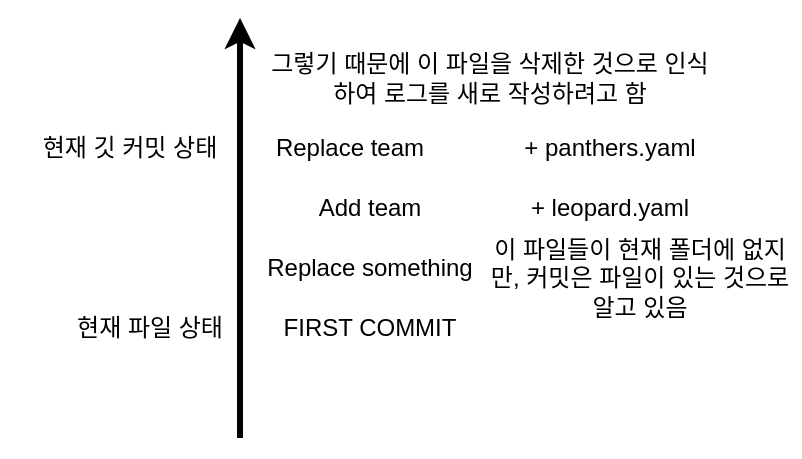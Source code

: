 <mxfile version="16.5.6" type="github" pages="8">
  <diagram id="xTNYPFQ5xK185gEe9Ugn" name="Page-1">
    <mxGraphModel dx="2062" dy="1065" grid="1" gridSize="10" guides="1" tooltips="1" connect="1" arrows="1" fold="1" page="1" pageScale="1" pageWidth="291" pageHeight="413" math="0" shadow="0">
      <root>
        <mxCell id="0" />
        <mxCell id="1" parent="0" />
        <mxCell id="TU3TYqR3BvslrUDGfcUa-1" value="" style="endArrow=classic;html=1;rounded=0;strokeWidth=3;" parent="1" edge="1">
          <mxGeometry width="50" height="50" relative="1" as="geometry">
            <mxPoint x="120" y="260" as="sourcePoint" />
            <mxPoint x="120" y="50" as="targetPoint" />
          </mxGeometry>
        </mxCell>
        <mxCell id="TU3TYqR3BvslrUDGfcUa-2" value="FIRST COMMIT" style="text;html=1;strokeColor=none;fillColor=none;align=center;verticalAlign=middle;whiteSpace=wrap;rounded=0;" parent="1" vertex="1">
          <mxGeometry x="120" y="190" width="130" height="30" as="geometry" />
        </mxCell>
        <mxCell id="TU3TYqR3BvslrUDGfcUa-3" value="Replace something" style="text;html=1;strokeColor=none;fillColor=none;align=center;verticalAlign=middle;whiteSpace=wrap;rounded=0;" parent="1" vertex="1">
          <mxGeometry x="120" y="160" width="130" height="30" as="geometry" />
        </mxCell>
        <mxCell id="TU3TYqR3BvslrUDGfcUa-4" value="Add team" style="text;html=1;strokeColor=none;fillColor=none;align=center;verticalAlign=middle;whiteSpace=wrap;rounded=0;" parent="1" vertex="1">
          <mxGeometry x="120" y="130" width="130" height="30" as="geometry" />
        </mxCell>
        <mxCell id="TU3TYqR3BvslrUDGfcUa-5" value="Replace team" style="text;html=1;strokeColor=none;fillColor=none;align=center;verticalAlign=middle;whiteSpace=wrap;rounded=0;" parent="1" vertex="1">
          <mxGeometry x="110" y="100" width="130" height="30" as="geometry" />
        </mxCell>
        <mxCell id="rj7jCN-b1VRyX3wQI1TC-1" value="+ leopard.yaml" style="text;html=1;strokeColor=none;fillColor=none;align=center;verticalAlign=middle;whiteSpace=wrap;rounded=0;" parent="1" vertex="1">
          <mxGeometry x="240" y="130" width="130" height="30" as="geometry" />
        </mxCell>
        <mxCell id="rj7jCN-b1VRyX3wQI1TC-2" value="+&amp;nbsp;panthers.yaml" style="text;html=1;strokeColor=none;fillColor=none;align=center;verticalAlign=middle;whiteSpace=wrap;rounded=0;" parent="1" vertex="1">
          <mxGeometry x="240" y="100" width="130" height="30" as="geometry" />
        </mxCell>
        <mxCell id="rj7jCN-b1VRyX3wQI1TC-3" value="현재 파일 상태" style="text;html=1;strokeColor=none;fillColor=none;align=center;verticalAlign=middle;whiteSpace=wrap;rounded=0;" parent="1" vertex="1">
          <mxGeometry x="10" y="190" width="130" height="30" as="geometry" />
        </mxCell>
        <mxCell id="rj7jCN-b1VRyX3wQI1TC-4" value="현재 깃 커밋 상태" style="text;html=1;strokeColor=none;fillColor=none;align=center;verticalAlign=middle;whiteSpace=wrap;rounded=0;" parent="1" vertex="1">
          <mxGeometry y="100" width="130" height="30" as="geometry" />
        </mxCell>
        <mxCell id="rj7jCN-b1VRyX3wQI1TC-5" value="이 파일들이 현재 폴더에 없지만, 커밋은 파일이 있는 것으로 알고 있음" style="text;html=1;strokeColor=none;fillColor=none;align=center;verticalAlign=middle;whiteSpace=wrap;rounded=0;" parent="1" vertex="1">
          <mxGeometry x="240" y="150" width="160" height="60" as="geometry" />
        </mxCell>
        <mxCell id="rj7jCN-b1VRyX3wQI1TC-6" value="그렇기 때문에 이 파일을 삭제한 것으로 인식하여 로그를 새로 작성하려고 함" style="text;html=1;strokeColor=none;fillColor=none;align=center;verticalAlign=middle;whiteSpace=wrap;rounded=0;" parent="1" vertex="1">
          <mxGeometry x="130" y="50" width="230" height="60" as="geometry" />
        </mxCell>
      </root>
    </mxGraphModel>
  </diagram>
  <diagram id="6AztWSwjHvR73ArZw9-b" name="Page-2">
    <mxGraphModel dx="2062" dy="1065" grid="1" gridSize="10" guides="1" tooltips="1" connect="1" arrows="1" fold="1" page="1" pageScale="1" pageWidth="291" pageHeight="413" math="0" shadow="0">
      <root>
        <mxCell id="JeUCzbD2O2uRCR1zdzoI-0" />
        <mxCell id="JeUCzbD2O2uRCR1zdzoI-1" parent="JeUCzbD2O2uRCR1zdzoI-0" />
        <mxCell id="JeUCzbD2O2uRCR1zdzoI-2" value="" style="endArrow=classic;html=1;rounded=0;strokeWidth=3;" parent="JeUCzbD2O2uRCR1zdzoI-1" edge="1">
          <mxGeometry width="50" height="50" relative="1" as="geometry">
            <mxPoint x="120" y="260" as="sourcePoint" />
            <mxPoint x="120" y="50" as="targetPoint" />
          </mxGeometry>
        </mxCell>
        <mxCell id="JeUCzbD2O2uRCR1zdzoI-3" value="FIRST COMMIT" style="text;html=1;strokeColor=none;fillColor=none;align=center;verticalAlign=middle;whiteSpace=wrap;rounded=0;" parent="JeUCzbD2O2uRCR1zdzoI-1" vertex="1">
          <mxGeometry x="120" y="190" width="130" height="30" as="geometry" />
        </mxCell>
        <mxCell id="JeUCzbD2O2uRCR1zdzoI-4" value="Replace something" style="text;html=1;strokeColor=none;fillColor=none;align=center;verticalAlign=middle;whiteSpace=wrap;rounded=0;" parent="JeUCzbD2O2uRCR1zdzoI-1" vertex="1">
          <mxGeometry x="120" y="160" width="130" height="30" as="geometry" />
        </mxCell>
        <mxCell id="JeUCzbD2O2uRCR1zdzoI-5" value="Add team" style="text;html=1;strokeColor=none;fillColor=none;align=center;verticalAlign=middle;whiteSpace=wrap;rounded=0;" parent="JeUCzbD2O2uRCR1zdzoI-1" vertex="1">
          <mxGeometry x="120" y="130" width="130" height="30" as="geometry" />
        </mxCell>
        <mxCell id="JeUCzbD2O2uRCR1zdzoI-6" value="Replace team" style="text;html=1;strokeColor=none;fillColor=none;align=center;verticalAlign=middle;whiteSpace=wrap;rounded=0;" parent="JeUCzbD2O2uRCR1zdzoI-1" vertex="1">
          <mxGeometry x="120" y="100" width="130" height="30" as="geometry" />
        </mxCell>
        <mxCell id="JeUCzbD2O2uRCR1zdzoI-7" value="" style="endArrow=classic;html=1;rounded=0;strokeWidth=3;" parent="JeUCzbD2O2uRCR1zdzoI-1" edge="1">
          <mxGeometry width="50" height="50" relative="1" as="geometry">
            <mxPoint x="120" y="110" as="sourcePoint" />
            <mxPoint x="120" y="80" as="targetPoint" />
            <Array as="points">
              <mxPoint x="90" y="100" />
            </Array>
          </mxGeometry>
        </mxCell>
        <mxCell id="JeUCzbD2O2uRCR1zdzoI-9" value="- Replace team" style="text;html=1;strokeColor=none;fillColor=none;align=center;verticalAlign=middle;whiteSpace=wrap;rounded=0;" parent="JeUCzbD2O2uRCR1zdzoI-1" vertex="1">
          <mxGeometry x="120" y="70" width="130" height="30" as="geometry" />
        </mxCell>
        <mxCell id="JeUCzbD2O2uRCR1zdzoI-10" value="" style="rounded=1;whiteSpace=wrap;html=1;fillColor=none;strokeColor=#707070;" parent="JeUCzbD2O2uRCR1zdzoI-1" vertex="1">
          <mxGeometry x="140" y="130" width="90" height="30" as="geometry" />
        </mxCell>
      </root>
    </mxGraphModel>
  </diagram>
  <diagram id="cZf8Jx3h0rayFq-_K6kx" name="Page-3">
    <mxGraphModel dx="1278" dy="509" grid="1" gridSize="10" guides="1" tooltips="1" connect="1" arrows="1" fold="1" page="1" pageScale="1" pageWidth="100" pageHeight="100" math="0" shadow="0">
      <root>
        <mxCell id="Q_gxEQaZfIcaZ4dBKC7k-0" />
        <mxCell id="Q_gxEQaZfIcaZ4dBKC7k-1" parent="Q_gxEQaZfIcaZ4dBKC7k-0" />
        <mxCell id="Q_gxEQaZfIcaZ4dBKC7k-6" value="로미오" style="shape=umlActor;verticalLabelPosition=bottom;verticalAlign=top;html=1;outlineConnect=0;" vertex="1" parent="Q_gxEQaZfIcaZ4dBKC7k-1">
          <mxGeometry x="-25" y="120" width="30" height="60" as="geometry" />
        </mxCell>
        <mxCell id="Q_gxEQaZfIcaZ4dBKC7k-7" value="연기자2" style="shape=umlActor;verticalLabelPosition=bottom;verticalAlign=top;html=1;outlineConnect=0;" vertex="1" parent="Q_gxEQaZfIcaZ4dBKC7k-1">
          <mxGeometry x="9" y="248" width="30" height="60" as="geometry" />
        </mxCell>
        <mxCell id="Q_gxEQaZfIcaZ4dBKC7k-9" value="연기자1" style="shape=umlActor;verticalLabelPosition=bottom;verticalAlign=top;html=1;outlineConnect=0;" vertex="1" parent="Q_gxEQaZfIcaZ4dBKC7k-1">
          <mxGeometry x="-55" y="247" width="30" height="60" as="geometry" />
        </mxCell>
        <mxCell id="Q_gxEQaZfIcaZ4dBKC7k-10" value="" style="endArrow=classic;html=1;rounded=0;" edge="1" parent="Q_gxEQaZfIcaZ4dBKC7k-1">
          <mxGeometry width="50" height="50" relative="1" as="geometry">
            <mxPoint x="-10" y="210" as="sourcePoint" />
            <mxPoint x="-30" y="240" as="targetPoint" />
          </mxGeometry>
        </mxCell>
        <mxCell id="Q_gxEQaZfIcaZ4dBKC7k-11" value="" style="endArrow=classic;html=1;rounded=0;" edge="1" parent="Q_gxEQaZfIcaZ4dBKC7k-1">
          <mxGeometry width="50" height="50" relative="1" as="geometry">
            <mxPoint x="-10" y="210" as="sourcePoint" />
            <mxPoint x="12" y="240" as="targetPoint" />
          </mxGeometry>
        </mxCell>
        <mxCell id="Q_gxEQaZfIcaZ4dBKC7k-12" value="줄리엣" style="shape=umlActor;verticalLabelPosition=bottom;verticalAlign=top;html=1;outlineConnect=0;" vertex="1" parent="Q_gxEQaZfIcaZ4dBKC7k-1">
          <mxGeometry x="120" y="120" width="30" height="60" as="geometry" />
        </mxCell>
        <mxCell id="Q_gxEQaZfIcaZ4dBKC7k-13" value="연기자4" style="shape=umlActor;verticalLabelPosition=bottom;verticalAlign=top;html=1;outlineConnect=0;" vertex="1" parent="Q_gxEQaZfIcaZ4dBKC7k-1">
          <mxGeometry x="154" y="248" width="30" height="60" as="geometry" />
        </mxCell>
        <mxCell id="Q_gxEQaZfIcaZ4dBKC7k-14" value="연기자3" style="shape=umlActor;verticalLabelPosition=bottom;verticalAlign=top;html=1;outlineConnect=0;" vertex="1" parent="Q_gxEQaZfIcaZ4dBKC7k-1">
          <mxGeometry x="90" y="247" width="30" height="60" as="geometry" />
        </mxCell>
        <mxCell id="Q_gxEQaZfIcaZ4dBKC7k-15" value="" style="endArrow=classic;html=1;rounded=0;" edge="1" parent="Q_gxEQaZfIcaZ4dBKC7k-1">
          <mxGeometry width="50" height="50" relative="1" as="geometry">
            <mxPoint x="135" y="210" as="sourcePoint" />
            <mxPoint x="115" y="240" as="targetPoint" />
          </mxGeometry>
        </mxCell>
        <mxCell id="Q_gxEQaZfIcaZ4dBKC7k-16" value="" style="endArrow=classic;html=1;rounded=0;" edge="1" parent="Q_gxEQaZfIcaZ4dBKC7k-1">
          <mxGeometry width="50" height="50" relative="1" as="geometry">
            <mxPoint x="135" y="210" as="sourcePoint" />
            <mxPoint x="157" y="240" as="targetPoint" />
          </mxGeometry>
        </mxCell>
        <mxCell id="Q_gxEQaZfIcaZ4dBKC7k-18" value="평소에 연기자2와 연기자4가 연기를 해왔었다." style="text;html=1;strokeColor=none;fillColor=none;align=center;verticalAlign=middle;whiteSpace=wrap;rounded=0;" vertex="1" parent="Q_gxEQaZfIcaZ4dBKC7k-1">
          <mxGeometry x="-5" y="340" width="155" height="40" as="geometry" />
        </mxCell>
        <mxCell id="rqJHG_bdAgyoNFer7ts5-2" value="" style="ellipse;whiteSpace=wrap;html=1;fontSize=21;fillColor=none;" vertex="1" parent="Q_gxEQaZfIcaZ4dBKC7k-1">
          <mxGeometry x="-5" y="240" width="55" height="80" as="geometry" />
        </mxCell>
        <mxCell id="rqJHG_bdAgyoNFer7ts5-3" value="" style="ellipse;whiteSpace=wrap;html=1;fontSize=21;fillColor=none;" vertex="1" parent="Q_gxEQaZfIcaZ4dBKC7k-1">
          <mxGeometry x="141.5" y="240" width="55" height="80" as="geometry" />
        </mxCell>
      </root>
    </mxGraphModel>
  </diagram>
  <diagram id="lmTSGyxFezHav80gTcJw" name="Page-4">
    <mxGraphModel dx="2662" dy="965" grid="1" gridSize="10" guides="1" tooltips="1" connect="1" arrows="1" fold="1" page="1" pageScale="1" pageWidth="100" pageHeight="100" math="0" shadow="0">
      <root>
        <mxCell id="gNP0TmZG8R2zLLT9brZn-0" />
        <mxCell id="gNP0TmZG8R2zLLT9brZn-1" parent="gNP0TmZG8R2zLLT9brZn-0" />
        <mxCell id="qdnBtCUPimZaPxkZvxKk-2" value="" style="edgeStyle=orthogonalEdgeStyle;rounded=0;orthogonalLoop=1;jettySize=auto;html=1;fontSize=21;" parent="gNP0TmZG8R2zLLT9brZn-1" source="gNP0TmZG8R2zLLT9brZn-6" target="qdnBtCUPimZaPxkZvxKk-1" edge="1">
          <mxGeometry relative="1" as="geometry" />
        </mxCell>
        <mxCell id="gNP0TmZG8R2zLLT9brZn-6" value="회원 저장소" style="ellipse;whiteSpace=wrap;html=1;align=center;dashed=1;fontSize=21;" parent="gNP0TmZG8R2zLLT9brZn-1" vertex="1">
          <mxGeometry x="70" y="320" width="200" height="90" as="geometry" />
        </mxCell>
        <mxCell id="gNP0TmZG8R2zLLT9brZn-7" value="MySQL" style="ellipse;whiteSpace=wrap;html=1;align=center;fontSize=21;" parent="gNP0TmZG8R2zLLT9brZn-1" vertex="1">
          <mxGeometry x="370" y="180" width="200" height="90" as="geometry" />
        </mxCell>
        <mxCell id="qdnBtCUPimZaPxkZvxKk-6" value="" style="edgeStyle=orthogonalEdgeStyle;rounded=0;orthogonalLoop=1;jettySize=auto;html=1;fontSize=21;" parent="gNP0TmZG8R2zLLT9brZn-1" source="gNP0TmZG8R2zLLT9brZn-9" target="qdnBtCUPimZaPxkZvxKk-5" edge="1">
          <mxGeometry relative="1" as="geometry" />
        </mxCell>
        <mxCell id="gNP0TmZG8R2zLLT9brZn-9" value="회원 컨트롤러" style="ellipse;whiteSpace=wrap;html=1;align=center;fontSize=21;" parent="gNP0TmZG8R2zLLT9brZn-1" vertex="1">
          <mxGeometry x="-530" y="320" width="200" height="90" as="geometry" />
        </mxCell>
        <mxCell id="qdnBtCUPimZaPxkZvxKk-1" value="Memory" style="ellipse;whiteSpace=wrap;html=1;align=center;fontSize=21;" parent="gNP0TmZG8R2zLLT9brZn-1" vertex="1">
          <mxGeometry x="370" y="320" width="200" height="90" as="geometry" />
        </mxCell>
        <mxCell id="qdnBtCUPimZaPxkZvxKk-3" value="" style="endArrow=none;dashed=1;html=1;dashPattern=1 3;strokeWidth=2;rounded=0;fontSize=21;entryX=0;entryY=1;entryDx=0;entryDy=0;exitX=1;exitY=0;exitDx=0;exitDy=0;" parent="gNP0TmZG8R2zLLT9brZn-1" source="gNP0TmZG8R2zLLT9brZn-6" target="gNP0TmZG8R2zLLT9brZn-7" edge="1">
          <mxGeometry width="50" height="50" relative="1" as="geometry">
            <mxPoint x="-200" y="370" as="sourcePoint" />
            <mxPoint x="-150" y="320" as="targetPoint" />
          </mxGeometry>
        </mxCell>
        <mxCell id="qdnBtCUPimZaPxkZvxKk-7" value="" style="edgeStyle=orthogonalEdgeStyle;rounded=0;orthogonalLoop=1;jettySize=auto;html=1;fontSize=21;" parent="gNP0TmZG8R2zLLT9brZn-1" source="qdnBtCUPimZaPxkZvxKk-5" target="gNP0TmZG8R2zLLT9brZn-6" edge="1">
          <mxGeometry relative="1" as="geometry" />
        </mxCell>
        <mxCell id="qdnBtCUPimZaPxkZvxKk-5" value="회원 서비스" style="ellipse;whiteSpace=wrap;html=1;align=center;fontSize=21;" parent="gNP0TmZG8R2zLLT9brZn-1" vertex="1">
          <mxGeometry x="-220" y="320" width="200" height="90" as="geometry" />
        </mxCell>
        <mxCell id="qdnBtCUPimZaPxkZvxKk-9" value="" style="edgeStyle=orthogonalEdgeStyle;rounded=0;orthogonalLoop=1;jettySize=auto;html=1;fontSize=21;" parent="gNP0TmZG8R2zLLT9brZn-1" source="qdnBtCUPimZaPxkZvxKk-8" target="gNP0TmZG8R2zLLT9brZn-9" edge="1">
          <mxGeometry relative="1" as="geometry" />
        </mxCell>
        <mxCell id="qdnBtCUPimZaPxkZvxKk-8" value="http://localhost:8080/" style="text;html=1;strokeColor=none;fillColor=none;align=center;verticalAlign=middle;whiteSpace=wrap;rounded=0;fontSize=21;" parent="gNP0TmZG8R2zLLT9brZn-1" vertex="1">
          <mxGeometry x="-590" y="230" width="320" height="30" as="geometry" />
        </mxCell>
        <mxCell id="PqYpu97q-O4XytuLW7To-12" value="" style="edgeStyle=orthogonalEdgeStyle;rounded=0;orthogonalLoop=1;jettySize=auto;html=1;fontSize=21;" parent="gNP0TmZG8R2zLLT9brZn-1" source="PqYpu97q-O4XytuLW7To-0" target="PqYpu97q-O4XytuLW7To-5" edge="1">
          <mxGeometry relative="1" as="geometry" />
        </mxCell>
        <mxCell id="PqYpu97q-O4XytuLW7To-0" value="상품 서비스" style="ellipse;whiteSpace=wrap;html=1;align=center;fontSize=21;" parent="gNP0TmZG8R2zLLT9brZn-1" vertex="1">
          <mxGeometry x="-230" y="450" width="200" height="90" as="geometry" />
        </mxCell>
        <mxCell id="PqYpu97q-O4XytuLW7To-13" value="" style="edgeStyle=orthogonalEdgeStyle;rounded=0;orthogonalLoop=1;jettySize=auto;html=1;fontSize=21;" parent="gNP0TmZG8R2zLLT9brZn-1" source="PqYpu97q-O4XytuLW7To-1" target="PqYpu97q-O4XytuLW7To-10" edge="1">
          <mxGeometry relative="1" as="geometry" />
        </mxCell>
        <mxCell id="PqYpu97q-O4XytuLW7To-1" value="주문 서비스" style="ellipse;whiteSpace=wrap;html=1;align=center;fontSize=21;" parent="gNP0TmZG8R2zLLT9brZn-1" vertex="1">
          <mxGeometry x="-230" y="580" width="200" height="90" as="geometry" />
        </mxCell>
        <mxCell id="PqYpu97q-O4XytuLW7To-2" value="" style="edgeStyle=orthogonalEdgeStyle;rounded=0;orthogonalLoop=1;jettySize=auto;html=1;fontSize=21;entryX=0;entryY=0.5;entryDx=0;entryDy=0;" parent="gNP0TmZG8R2zLLT9brZn-1" target="PqYpu97q-O4XytuLW7To-0" edge="1">
          <mxGeometry relative="1" as="geometry">
            <mxPoint x="-320" y="365" as="sourcePoint" />
            <mxPoint x="-210" y="375" as="targetPoint" />
            <Array as="points">
              <mxPoint x="-280" y="365" />
              <mxPoint x="-280" y="495" />
            </Array>
          </mxGeometry>
        </mxCell>
        <mxCell id="PqYpu97q-O4XytuLW7To-3" value="" style="edgeStyle=orthogonalEdgeStyle;rounded=0;orthogonalLoop=1;jettySize=auto;html=1;fontSize=21;entryX=0;entryY=0.5;entryDx=0;entryDy=0;exitX=1;exitY=0.5;exitDx=0;exitDy=0;" parent="gNP0TmZG8R2zLLT9brZn-1" source="gNP0TmZG8R2zLLT9brZn-9" target="PqYpu97q-O4XytuLW7To-1" edge="1">
          <mxGeometry relative="1" as="geometry">
            <mxPoint x="-310" y="375" as="sourcePoint" />
            <mxPoint x="-220" y="505" as="targetPoint" />
            <Array as="points">
              <mxPoint x="-280" y="365" />
              <mxPoint x="-280" y="625" />
            </Array>
          </mxGeometry>
        </mxCell>
        <mxCell id="PqYpu97q-O4XytuLW7To-4" value="" style="edgeStyle=orthogonalEdgeStyle;rounded=0;orthogonalLoop=1;jettySize=auto;html=1;fontSize=21;" parent="gNP0TmZG8R2zLLT9brZn-1" source="PqYpu97q-O4XytuLW7To-5" target="PqYpu97q-O4XytuLW7To-7" edge="1">
          <mxGeometry relative="1" as="geometry" />
        </mxCell>
        <mxCell id="PqYpu97q-O4XytuLW7To-5" value="상품 저장소" style="ellipse;whiteSpace=wrap;html=1;align=center;dashed=1;fontSize=21;" parent="gNP0TmZG8R2zLLT9brZn-1" vertex="1">
          <mxGeometry x="70" y="450" width="200" height="90" as="geometry" />
        </mxCell>
        <mxCell id="PqYpu97q-O4XytuLW7To-7" value="Memory" style="ellipse;whiteSpace=wrap;html=1;align=center;fontSize=21;" parent="gNP0TmZG8R2zLLT9brZn-1" vertex="1">
          <mxGeometry x="370" y="450" width="200" height="90" as="geometry" />
        </mxCell>
        <mxCell id="PqYpu97q-O4XytuLW7To-9" value="" style="edgeStyle=orthogonalEdgeStyle;rounded=0;orthogonalLoop=1;jettySize=auto;html=1;fontSize=21;" parent="gNP0TmZG8R2zLLT9brZn-1" source="PqYpu97q-O4XytuLW7To-10" target="PqYpu97q-O4XytuLW7To-11" edge="1">
          <mxGeometry relative="1" as="geometry" />
        </mxCell>
        <mxCell id="PqYpu97q-O4XytuLW7To-10" value="주문 저장소" style="ellipse;whiteSpace=wrap;html=1;align=center;dashed=1;fontSize=21;" parent="gNP0TmZG8R2zLLT9brZn-1" vertex="1">
          <mxGeometry x="70" y="580" width="200" height="90" as="geometry" />
        </mxCell>
        <mxCell id="PqYpu97q-O4XytuLW7To-11" value="Memory" style="ellipse;whiteSpace=wrap;html=1;align=center;fontSize=21;" parent="gNP0TmZG8R2zLLT9brZn-1" vertex="1">
          <mxGeometry x="370" y="580" width="200" height="90" as="geometry" />
        </mxCell>
      </root>
    </mxGraphModel>
  </diagram>
  <diagram id="jv-FGqjoY-40QwsOqmW4" name="Page-5">
    <mxGraphModel dx="2762" dy="865" grid="1" gridSize="10" guides="1" tooltips="1" connect="1" arrows="1" fold="1" page="1" pageScale="1" pageWidth="100" pageHeight="100" math="0" shadow="0">
      <root>
        <mxCell id="mUy5X7YIgXc0KaMjam3Z-0" />
        <mxCell id="mUy5X7YIgXc0KaMjam3Z-1" parent="mUy5X7YIgXc0KaMjam3Z-0" />
        <mxCell id="1dwRUu0i7_IE61DLtBY8-0" value="" style="edgeStyle=orthogonalEdgeStyle;rounded=0;orthogonalLoop=1;jettySize=auto;html=1;fontSize=21;" parent="mUy5X7YIgXc0KaMjam3Z-1" source="mUy5X7YIgXc0KaMjam3Z-2" target="mUy5X7YIgXc0KaMjam3Z-3" edge="1">
          <mxGeometry relative="1" as="geometry" />
        </mxCell>
        <mxCell id="mUy5X7YIgXc0KaMjam3Z-2" value="회원 컨트롤러&lt;br&gt;회원 서비스&lt;br&gt;회원 저장소&lt;br&gt;상품 서비스&lt;br&gt;상품 저장소&lt;br&gt;주문 서비스&lt;br&gt;주문 저장소" style="ellipse;whiteSpace=wrap;html=1;align=center;fontSize=21;" parent="mUy5X7YIgXc0KaMjam3Z-1" vertex="1">
          <mxGeometry x="-635" y="300" width="410" height="220" as="geometry" />
        </mxCell>
        <mxCell id="mUy5X7YIgXc0KaMjam3Z-3" value="회원 데이터" style="ellipse;whiteSpace=wrap;html=1;align=center;fontSize=21;" parent="mUy5X7YIgXc0KaMjam3Z-1" vertex="1">
          <mxGeometry x="-80" y="240" width="200" height="90" as="geometry" />
        </mxCell>
        <mxCell id="mUy5X7YIgXc0KaMjam3Z-4" value="" style="edgeStyle=orthogonalEdgeStyle;rounded=0;orthogonalLoop=1;jettySize=auto;html=1;fontSize=21;" parent="mUy5X7YIgXc0KaMjam3Z-1" source="mUy5X7YIgXc0KaMjam3Z-5" target="mUy5X7YIgXc0KaMjam3Z-2" edge="1">
          <mxGeometry relative="1" as="geometry" />
        </mxCell>
        <mxCell id="mUy5X7YIgXc0KaMjam3Z-5" value="http://localhost:8080/" style="text;html=1;strokeColor=none;fillColor=none;align=center;verticalAlign=middle;whiteSpace=wrap;rounded=0;fontSize=21;" parent="mUy5X7YIgXc0KaMjam3Z-1" vertex="1">
          <mxGeometry x="-590" y="230" width="320" height="30" as="geometry" />
        </mxCell>
        <mxCell id="gic4WOx4MHssWR9mRo58-0" value="상품 데이터" style="ellipse;whiteSpace=wrap;html=1;align=center;fontSize=21;" parent="mUy5X7YIgXc0KaMjam3Z-1" vertex="1">
          <mxGeometry x="-80" y="365" width="200" height="90" as="geometry" />
        </mxCell>
        <mxCell id="gic4WOx4MHssWR9mRo58-1" value="주문 데이터" style="ellipse;whiteSpace=wrap;html=1;align=center;fontSize=21;" parent="mUy5X7YIgXc0KaMjam3Z-1" vertex="1">
          <mxGeometry x="-80" y="480" width="200" height="90" as="geometry" />
        </mxCell>
        <mxCell id="gic4WOx4MHssWR9mRo58-2" value="" style="edgeStyle=orthogonalEdgeStyle;rounded=0;orthogonalLoop=1;jettySize=auto;html=1;fontSize=21;exitX=1;exitY=0.5;exitDx=0;exitDy=0;entryX=0;entryY=0.5;entryDx=0;entryDy=0;" parent="mUy5X7YIgXc0KaMjam3Z-1" source="mUy5X7YIgXc0KaMjam3Z-2" target="gic4WOx4MHssWR9mRo58-0" edge="1">
          <mxGeometry relative="1" as="geometry">
            <mxPoint x="-215" y="420" as="sourcePoint" />
            <mxPoint x="-70" y="355" as="targetPoint" />
          </mxGeometry>
        </mxCell>
        <mxCell id="gic4WOx4MHssWR9mRo58-3" value="" style="edgeStyle=orthogonalEdgeStyle;rounded=0;orthogonalLoop=1;jettySize=auto;html=1;fontSize=21;exitX=1;exitY=0.5;exitDx=0;exitDy=0;entryX=0;entryY=0.5;entryDx=0;entryDy=0;" parent="mUy5X7YIgXc0KaMjam3Z-1" source="mUy5X7YIgXc0KaMjam3Z-2" target="gic4WOx4MHssWR9mRo58-1" edge="1">
          <mxGeometry relative="1" as="geometry">
            <mxPoint x="-215" y="420" as="sourcePoint" />
            <mxPoint x="-70" y="420" as="targetPoint" />
          </mxGeometry>
        </mxCell>
        <mxCell id="0W5jRfhzs3U524gursFz-0" value="" style="endArrow=none;html=1;rounded=0;fontSize=21;strokeColor=#000000;" parent="mUy5X7YIgXc0KaMjam3Z-1" edge="1">
          <mxGeometry width="50" height="50" relative="1" as="geometry">
            <mxPoint x="-250" y="280" as="sourcePoint" />
            <mxPoint x="-630" y="530" as="targetPoint" />
          </mxGeometry>
        </mxCell>
        <mxCell id="0W5jRfhzs3U524gursFz-1" value="" style="endArrow=none;html=1;rounded=0;fontSize=21;strokeColor=#000000;" parent="mUy5X7YIgXc0KaMjam3Z-1" edge="1">
          <mxGeometry width="50" height="50" relative="1" as="geometry">
            <mxPoint x="-610" y="270" as="sourcePoint" />
            <mxPoint x="-240" y="540" as="targetPoint" />
          </mxGeometry>
        </mxCell>
      </root>
    </mxGraphModel>
  </diagram>
  <diagram id="PqD-ELg1Vrosw30n1cCa" name="Page-6">
    <mxGraphModel dx="2162" dy="865" grid="1" gridSize="10" guides="1" tooltips="1" connect="1" arrows="1" fold="1" page="1" pageScale="1" pageWidth="100" pageHeight="100" math="0" shadow="0">
      <root>
        <mxCell id="CpE1RfPT1Z5xhyyKiObs-0" />
        <mxCell id="CpE1RfPT1Z5xhyyKiObs-1" parent="CpE1RfPT1Z5xhyyKiObs-0" />
        <mxCell id="aMToZMyezRsY9-q8XzKo-1" value="컨트롤러" style="swimlane;childLayout=stackLayout;horizontal=1;startSize=30;horizontalStack=0;rounded=1;fontSize=22;fontStyle=0;strokeWidth=2;resizeParent=0;resizeLast=1;shadow=0;dashed=0;align=center;fillColor=none;" parent="CpE1RfPT1Z5xhyyKiObs-1" vertex="1">
          <mxGeometry x="-30" y="280" width="280" height="100" as="geometry" />
        </mxCell>
        <mxCell id="aMToZMyezRsY9-q8XzKo-2" value="웹에서 일어난 일들을 전담한다.&#xa;서비스를 호출한다." style="align=left;strokeColor=none;fillColor=none;spacingLeft=4;fontSize=17;verticalAlign=top;resizable=0;rotatable=0;part=1;" parent="aMToZMyezRsY9-q8XzKo-1" vertex="1">
          <mxGeometry y="30" width="280" height="70" as="geometry" />
        </mxCell>
        <mxCell id="aMToZMyezRsY9-q8XzKo-3" value="서비스" style="swimlane;childLayout=stackLayout;horizontal=1;startSize=30;horizontalStack=0;rounded=1;fontSize=22;fontStyle=0;strokeWidth=2;resizeParent=0;resizeLast=1;shadow=0;dashed=0;align=center;fillColor=none;" parent="CpE1RfPT1Z5xhyyKiObs-1" vertex="1">
          <mxGeometry x="270" y="280" width="280" height="100" as="geometry" />
        </mxCell>
        <mxCell id="aMToZMyezRsY9-q8XzKo-4" value="비즈니스 로직을 담당한다.&#xa;저장소를 호출한다." style="align=left;strokeColor=none;fillColor=none;spacingLeft=4;fontSize=17;verticalAlign=top;resizable=0;rotatable=0;part=1;" parent="aMToZMyezRsY9-q8XzKo-3" vertex="1">
          <mxGeometry y="30" width="280" height="70" as="geometry" />
        </mxCell>
        <mxCell id="aMToZMyezRsY9-q8XzKo-5" value="리포지토리(DAO)" style="swimlane;childLayout=stackLayout;horizontal=1;startSize=30;horizontalStack=0;rounded=1;fontSize=22;fontStyle=0;strokeWidth=2;resizeParent=0;resizeLast=1;shadow=0;dashed=0;align=center;fillColor=none;" parent="CpE1RfPT1Z5xhyyKiObs-1" vertex="1">
          <mxGeometry x="570" y="280" width="280" height="100" as="geometry" />
        </mxCell>
        <mxCell id="aMToZMyezRsY9-q8XzKo-6" value="데이터를 호출하여 비즈니스 로직에&#xa;필요한 정보를 제공한다." style="align=left;strokeColor=none;fillColor=none;spacingLeft=4;fontSize=17;verticalAlign=top;resizable=0;rotatable=0;part=1;" parent="aMToZMyezRsY9-q8XzKo-5" vertex="1">
          <mxGeometry y="30" width="280" height="70" as="geometry" />
        </mxCell>
      </root>
    </mxGraphModel>
  </diagram>
  <diagram id="hAgQvZ0jujAZB0UoITCf" name="Page-7">
    <mxGraphModel dx="2662" dy="865" grid="1" gridSize="10" guides="1" tooltips="1" connect="1" arrows="1" fold="1" page="1" pageScale="1" pageWidth="100" pageHeight="100" math="0" shadow="0">
      <root>
        <mxCell id="UJP5m18T8U6-FZyoA4Cv-0" />
        <mxCell id="UJP5m18T8U6-FZyoA4Cv-1" parent="UJP5m18T8U6-FZyoA4Cv-0" />
        <mxCell id="UJP5m18T8U6-FZyoA4Cv-2" value="" style="edgeStyle=orthogonalEdgeStyle;rounded=0;orthogonalLoop=1;jettySize=auto;html=1;fontSize=21;" parent="UJP5m18T8U6-FZyoA4Cv-1" source="UJP5m18T8U6-FZyoA4Cv-3" target="UJP5m18T8U6-FZyoA4Cv-7" edge="1">
          <mxGeometry relative="1" as="geometry" />
        </mxCell>
        <mxCell id="UJP5m18T8U6-FZyoA4Cv-3" value="회원 저장소" style="ellipse;whiteSpace=wrap;html=1;align=center;dashed=1;fontSize=21;" parent="UJP5m18T8U6-FZyoA4Cv-1" vertex="1">
          <mxGeometry x="70" y="320" width="200" height="90" as="geometry" />
        </mxCell>
        <mxCell id="UJP5m18T8U6-FZyoA4Cv-5" value="" style="edgeStyle=orthogonalEdgeStyle;rounded=0;orthogonalLoop=1;jettySize=auto;html=1;fontSize=21;" parent="UJP5m18T8U6-FZyoA4Cv-1" source="UJP5m18T8U6-FZyoA4Cv-6" target="UJP5m18T8U6-FZyoA4Cv-10" edge="1">
          <mxGeometry relative="1" as="geometry" />
        </mxCell>
        <mxCell id="UJP5m18T8U6-FZyoA4Cv-6" value="회원 컨트롤러" style="ellipse;whiteSpace=wrap;html=1;align=center;fontSize=21;" parent="UJP5m18T8U6-FZyoA4Cv-1" vertex="1">
          <mxGeometry x="-530" y="320" width="200" height="90" as="geometry" />
        </mxCell>
        <mxCell id="UJP5m18T8U6-FZyoA4Cv-7" value="Memory" style="ellipse;whiteSpace=wrap;html=1;align=center;fontSize=21;" parent="UJP5m18T8U6-FZyoA4Cv-1" vertex="1">
          <mxGeometry x="370" y="320" width="200" height="90" as="geometry" />
        </mxCell>
        <mxCell id="UJP5m18T8U6-FZyoA4Cv-9" value="" style="edgeStyle=orthogonalEdgeStyle;rounded=0;orthogonalLoop=1;jettySize=auto;html=1;fontSize=21;" parent="UJP5m18T8U6-FZyoA4Cv-1" source="UJP5m18T8U6-FZyoA4Cv-10" target="UJP5m18T8U6-FZyoA4Cv-3" edge="1">
          <mxGeometry relative="1" as="geometry" />
        </mxCell>
        <mxCell id="UJP5m18T8U6-FZyoA4Cv-10" value="회원 서비스" style="ellipse;whiteSpace=wrap;html=1;align=center;fontSize=21;" parent="UJP5m18T8U6-FZyoA4Cv-1" vertex="1">
          <mxGeometry x="-220" y="320" width="200" height="90" as="geometry" />
        </mxCell>
        <mxCell id="UJP5m18T8U6-FZyoA4Cv-11" value="" style="edgeStyle=orthogonalEdgeStyle;rounded=0;orthogonalLoop=1;jettySize=auto;html=1;fontSize=21;" parent="UJP5m18T8U6-FZyoA4Cv-1" source="UJP5m18T8U6-FZyoA4Cv-12" target="UJP5m18T8U6-FZyoA4Cv-6" edge="1">
          <mxGeometry relative="1" as="geometry" />
        </mxCell>
        <mxCell id="UJP5m18T8U6-FZyoA4Cv-12" value="http://localhost:8080/" style="text;html=1;strokeColor=none;fillColor=none;align=center;verticalAlign=middle;whiteSpace=wrap;rounded=0;fontSize=21;" parent="UJP5m18T8U6-FZyoA4Cv-1" vertex="1">
          <mxGeometry x="-590" y="230" width="320" height="30" as="geometry" />
        </mxCell>
        <mxCell id="s3W-LlVYp4n9JOWOz0O2-0" value="" style="endArrow=classic;html=1;rounded=0;strokeWidth=6;" edge="1" parent="UJP5m18T8U6-FZyoA4Cv-1">
          <mxGeometry width="50" height="50" relative="1" as="geometry">
            <mxPoint x="-310" y="280" as="sourcePoint" />
            <mxPoint x="-350" y="340" as="targetPoint" />
          </mxGeometry>
        </mxCell>
      </root>
    </mxGraphModel>
  </diagram>
  <diagram id="H5LGc5HOYUrcGngmD9if" name="Page-8">
    <mxGraphModel dx="2162" dy="965" grid="1" gridSize="10" guides="1" tooltips="1" connect="1" arrows="1" fold="1" page="1" pageScale="1" pageWidth="100" pageHeight="100" math="0" shadow="0">
      <root>
        <mxCell id="25O2uYgkmtExEL2SFRPd-0" />
        <mxCell id="25O2uYgkmtExEL2SFRPd-1" parent="25O2uYgkmtExEL2SFRPd-0" />
        <mxCell id="4emIYqjTEmtyjhwdxPar-0" value="Member" style="shape=table;startSize=30;container=1;collapsible=1;childLayout=tableLayout;fixedRows=1;rowLines=0;fontStyle=1;align=center;resizeLast=1;fontSize=17;fillColor=none;" parent="25O2uYgkmtExEL2SFRPd-1" vertex="1">
          <mxGeometry x="-40" y="160" width="180" height="160" as="geometry" />
        </mxCell>
        <mxCell id="4emIYqjTEmtyjhwdxPar-1" value="" style="shape=tableRow;horizontal=0;startSize=0;swimlaneHead=0;swimlaneBody=0;fillColor=none;collapsible=0;dropTarget=0;points=[[0,0.5],[1,0.5]];portConstraint=eastwest;top=0;left=0;right=0;bottom=1;fontSize=17;" parent="4emIYqjTEmtyjhwdxPar-0" vertex="1">
          <mxGeometry y="30" width="180" height="30" as="geometry" />
        </mxCell>
        <mxCell id="4emIYqjTEmtyjhwdxPar-2" value="PK" style="shape=partialRectangle;connectable=0;fillColor=none;top=0;left=0;bottom=0;right=0;fontStyle=1;overflow=hidden;fontSize=17;" parent="4emIYqjTEmtyjhwdxPar-1" vertex="1">
          <mxGeometry width="30" height="30" as="geometry">
            <mxRectangle width="30" height="30" as="alternateBounds" />
          </mxGeometry>
        </mxCell>
        <mxCell id="4emIYqjTEmtyjhwdxPar-3" value="member_id" style="shape=partialRectangle;connectable=0;fillColor=none;top=0;left=0;bottom=0;right=0;align=left;spacingLeft=6;fontStyle=5;overflow=hidden;fontSize=17;" parent="4emIYqjTEmtyjhwdxPar-1" vertex="1">
          <mxGeometry x="30" width="150" height="30" as="geometry">
            <mxRectangle width="150" height="30" as="alternateBounds" />
          </mxGeometry>
        </mxCell>
        <mxCell id="4emIYqjTEmtyjhwdxPar-4" value="" style="shape=tableRow;horizontal=0;startSize=0;swimlaneHead=0;swimlaneBody=0;fillColor=none;collapsible=0;dropTarget=0;points=[[0,0.5],[1,0.5]];portConstraint=eastwest;top=0;left=0;right=0;bottom=0;fontSize=17;" parent="4emIYqjTEmtyjhwdxPar-0" vertex="1">
          <mxGeometry y="60" width="180" height="30" as="geometry" />
        </mxCell>
        <mxCell id="4emIYqjTEmtyjhwdxPar-5" value="" style="shape=partialRectangle;connectable=0;fillColor=none;top=0;left=0;bottom=0;right=0;editable=1;overflow=hidden;fontSize=17;" parent="4emIYqjTEmtyjhwdxPar-4" vertex="1">
          <mxGeometry width="30" height="30" as="geometry">
            <mxRectangle width="30" height="30" as="alternateBounds" />
          </mxGeometry>
        </mxCell>
        <mxCell id="4emIYqjTEmtyjhwdxPar-6" value="username" style="shape=partialRectangle;connectable=0;fillColor=none;top=0;left=0;bottom=0;right=0;align=left;spacingLeft=6;overflow=hidden;fontSize=17;" parent="4emIYqjTEmtyjhwdxPar-4" vertex="1">
          <mxGeometry x="30" width="150" height="30" as="geometry">
            <mxRectangle width="150" height="30" as="alternateBounds" />
          </mxGeometry>
        </mxCell>
        <mxCell id="4emIYqjTEmtyjhwdxPar-7" value="" style="shape=tableRow;horizontal=0;startSize=0;swimlaneHead=0;swimlaneBody=0;fillColor=none;collapsible=0;dropTarget=0;points=[[0,0.5],[1,0.5]];portConstraint=eastwest;top=0;left=0;right=0;bottom=0;fontSize=17;" parent="4emIYqjTEmtyjhwdxPar-0" vertex="1">
          <mxGeometry y="90" width="180" height="30" as="geometry" />
        </mxCell>
        <mxCell id="4emIYqjTEmtyjhwdxPar-8" value="" style="shape=partialRectangle;connectable=0;fillColor=none;top=0;left=0;bottom=0;right=0;editable=1;overflow=hidden;fontSize=17;" parent="4emIYqjTEmtyjhwdxPar-7" vertex="1">
          <mxGeometry width="30" height="30" as="geometry">
            <mxRectangle width="30" height="30" as="alternateBounds" />
          </mxGeometry>
        </mxCell>
        <mxCell id="4emIYqjTEmtyjhwdxPar-9" value="id" style="shape=partialRectangle;connectable=0;fillColor=none;top=0;left=0;bottom=0;right=0;align=left;spacingLeft=6;overflow=hidden;fontSize=17;" parent="4emIYqjTEmtyjhwdxPar-7" vertex="1">
          <mxGeometry x="30" width="150" height="30" as="geometry">
            <mxRectangle width="150" height="30" as="alternateBounds" />
          </mxGeometry>
        </mxCell>
        <mxCell id="4emIYqjTEmtyjhwdxPar-10" value="" style="shape=tableRow;horizontal=0;startSize=0;swimlaneHead=0;swimlaneBody=0;fillColor=none;collapsible=0;dropTarget=0;points=[[0,0.5],[1,0.5]];portConstraint=eastwest;top=0;left=0;right=0;bottom=0;fontSize=17;" parent="4emIYqjTEmtyjhwdxPar-0" vertex="1">
          <mxGeometry y="120" width="180" height="30" as="geometry" />
        </mxCell>
        <mxCell id="4emIYqjTEmtyjhwdxPar-11" value="" style="shape=partialRectangle;connectable=0;fillColor=none;top=0;left=0;bottom=0;right=0;editable=1;overflow=hidden;fontSize=17;" parent="4emIYqjTEmtyjhwdxPar-10" vertex="1">
          <mxGeometry width="30" height="30" as="geometry">
            <mxRectangle width="30" height="30" as="alternateBounds" />
          </mxGeometry>
        </mxCell>
        <mxCell id="4emIYqjTEmtyjhwdxPar-12" value="password" style="shape=partialRectangle;connectable=0;fillColor=none;top=0;left=0;bottom=0;right=0;align=left;spacingLeft=6;overflow=hidden;fontSize=17;" parent="4emIYqjTEmtyjhwdxPar-10" vertex="1">
          <mxGeometry x="30" width="150" height="30" as="geometry">
            <mxRectangle width="150" height="30" as="alternateBounds" />
          </mxGeometry>
        </mxCell>
        <mxCell id="4emIYqjTEmtyjhwdxPar-13" value="Item" style="shape=table;startSize=30;container=1;collapsible=1;childLayout=tableLayout;fixedRows=1;rowLines=0;fontStyle=1;align=center;resizeLast=1;fontSize=17;fillColor=none;" parent="25O2uYgkmtExEL2SFRPd-1" vertex="1">
          <mxGeometry x="220" y="160" width="180" height="160" as="geometry" />
        </mxCell>
        <mxCell id="4emIYqjTEmtyjhwdxPar-14" value="" style="shape=tableRow;horizontal=0;startSize=0;swimlaneHead=0;swimlaneBody=0;fillColor=none;collapsible=0;dropTarget=0;points=[[0,0.5],[1,0.5]];portConstraint=eastwest;top=0;left=0;right=0;bottom=1;fontSize=17;" parent="4emIYqjTEmtyjhwdxPar-13" vertex="1">
          <mxGeometry y="30" width="180" height="30" as="geometry" />
        </mxCell>
        <mxCell id="4emIYqjTEmtyjhwdxPar-15" value="PK" style="shape=partialRectangle;connectable=0;fillColor=none;top=0;left=0;bottom=0;right=0;fontStyle=1;overflow=hidden;fontSize=17;" parent="4emIYqjTEmtyjhwdxPar-14" vertex="1">
          <mxGeometry width="30" height="30" as="geometry">
            <mxRectangle width="30" height="30" as="alternateBounds" />
          </mxGeometry>
        </mxCell>
        <mxCell id="4emIYqjTEmtyjhwdxPar-16" value="member_id" style="shape=partialRectangle;connectable=0;fillColor=none;top=0;left=0;bottom=0;right=0;align=left;spacingLeft=6;fontStyle=5;overflow=hidden;fontSize=17;" parent="4emIYqjTEmtyjhwdxPar-14" vertex="1">
          <mxGeometry x="30" width="150" height="30" as="geometry">
            <mxRectangle width="150" height="30" as="alternateBounds" />
          </mxGeometry>
        </mxCell>
        <mxCell id="4emIYqjTEmtyjhwdxPar-17" value="" style="shape=tableRow;horizontal=0;startSize=0;swimlaneHead=0;swimlaneBody=0;fillColor=none;collapsible=0;dropTarget=0;points=[[0,0.5],[1,0.5]];portConstraint=eastwest;top=0;left=0;right=0;bottom=0;fontSize=17;" parent="4emIYqjTEmtyjhwdxPar-13" vertex="1">
          <mxGeometry y="60" width="180" height="30" as="geometry" />
        </mxCell>
        <mxCell id="4emIYqjTEmtyjhwdxPar-18" value="" style="shape=partialRectangle;connectable=0;fillColor=none;top=0;left=0;bottom=0;right=0;editable=1;overflow=hidden;fontSize=17;" parent="4emIYqjTEmtyjhwdxPar-17" vertex="1">
          <mxGeometry width="30" height="30" as="geometry">
            <mxRectangle width="30" height="30" as="alternateBounds" />
          </mxGeometry>
        </mxCell>
        <mxCell id="4emIYqjTEmtyjhwdxPar-19" value="title" style="shape=partialRectangle;connectable=0;fillColor=none;top=0;left=0;bottom=0;right=0;align=left;spacingLeft=6;overflow=hidden;fontSize=17;" parent="4emIYqjTEmtyjhwdxPar-17" vertex="1">
          <mxGeometry x="30" width="150" height="30" as="geometry">
            <mxRectangle width="150" height="30" as="alternateBounds" />
          </mxGeometry>
        </mxCell>
        <mxCell id="4emIYqjTEmtyjhwdxPar-20" value="" style="shape=tableRow;horizontal=0;startSize=0;swimlaneHead=0;swimlaneBody=0;fillColor=none;collapsible=0;dropTarget=0;points=[[0,0.5],[1,0.5]];portConstraint=eastwest;top=0;left=0;right=0;bottom=0;fontSize=17;" parent="4emIYqjTEmtyjhwdxPar-13" vertex="1">
          <mxGeometry y="90" width="180" height="30" as="geometry" />
        </mxCell>
        <mxCell id="4emIYqjTEmtyjhwdxPar-21" value="" style="shape=partialRectangle;connectable=0;fillColor=none;top=0;left=0;bottom=0;right=0;editable=1;overflow=hidden;fontSize=17;" parent="4emIYqjTEmtyjhwdxPar-20" vertex="1">
          <mxGeometry width="30" height="30" as="geometry">
            <mxRectangle width="30" height="30" as="alternateBounds" />
          </mxGeometry>
        </mxCell>
        <mxCell id="4emIYqjTEmtyjhwdxPar-22" value="price" style="shape=partialRectangle;connectable=0;fillColor=none;top=0;left=0;bottom=0;right=0;align=left;spacingLeft=6;overflow=hidden;fontSize=17;" parent="4emIYqjTEmtyjhwdxPar-20" vertex="1">
          <mxGeometry x="30" width="150" height="30" as="geometry">
            <mxRectangle width="150" height="30" as="alternateBounds" />
          </mxGeometry>
        </mxCell>
        <mxCell id="4emIYqjTEmtyjhwdxPar-23" value="" style="shape=tableRow;horizontal=0;startSize=0;swimlaneHead=0;swimlaneBody=0;fillColor=none;collapsible=0;dropTarget=0;points=[[0,0.5],[1,0.5]];portConstraint=eastwest;top=0;left=0;right=0;bottom=0;fontSize=17;" parent="4emIYqjTEmtyjhwdxPar-13" vertex="1">
          <mxGeometry y="120" width="180" height="30" as="geometry" />
        </mxCell>
        <mxCell id="4emIYqjTEmtyjhwdxPar-24" value="" style="shape=partialRectangle;connectable=0;fillColor=none;top=0;left=0;bottom=0;right=0;editable=1;overflow=hidden;fontSize=17;" parent="4emIYqjTEmtyjhwdxPar-23" vertex="1">
          <mxGeometry width="30" height="30" as="geometry">
            <mxRectangle width="30" height="30" as="alternateBounds" />
          </mxGeometry>
        </mxCell>
        <mxCell id="4emIYqjTEmtyjhwdxPar-25" value="quantity" style="shape=partialRectangle;connectable=0;fillColor=none;top=0;left=0;bottom=0;right=0;align=left;spacingLeft=6;overflow=hidden;fontSize=17;" parent="4emIYqjTEmtyjhwdxPar-23" vertex="1">
          <mxGeometry x="30" width="150" height="30" as="geometry">
            <mxRectangle width="150" height="30" as="alternateBounds" />
          </mxGeometry>
        </mxCell>
      </root>
    </mxGraphModel>
  </diagram>
</mxfile>
